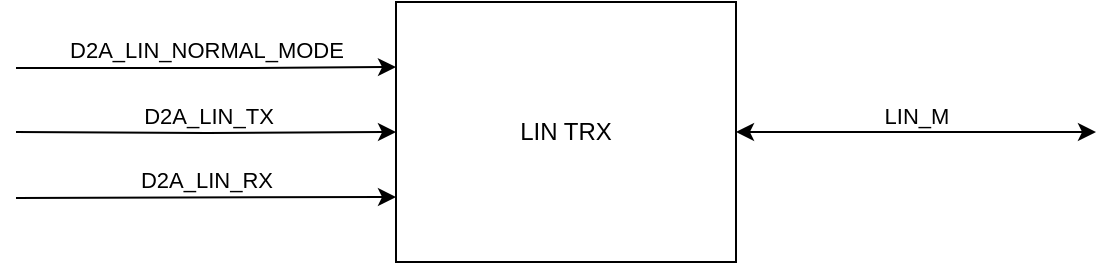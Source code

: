 <mxfile version="21.3.8" type="github">
  <diagram name="Page-1" id="Hd1NlsPU-bSHgdVdSUGW">
    <mxGraphModel dx="868" dy="513" grid="1" gridSize="10" guides="1" tooltips="1" connect="1" arrows="1" fold="1" page="1" pageScale="1" pageWidth="827" pageHeight="1169" math="0" shadow="0">
      <root>
        <mxCell id="0" />
        <mxCell id="1" parent="0" />
        <mxCell id="zletJsl4VbaATAOqVHQm-18" value="D2A_LIN_TX" style="edgeStyle=orthogonalEdgeStyle;rounded=0;orthogonalLoop=1;jettySize=auto;html=1;entryX=0;entryY=0.5;entryDx=0;entryDy=0;verticalAlign=bottom;" edge="1" parent="1" target="zletJsl4VbaATAOqVHQm-16">
          <mxGeometry relative="1" as="geometry">
            <mxPoint x="170" y="485" as="sourcePoint" />
          </mxGeometry>
        </mxCell>
        <mxCell id="zletJsl4VbaATAOqVHQm-16" value="LIN TRX" style="rounded=0;whiteSpace=wrap;html=1;" vertex="1" parent="1">
          <mxGeometry x="360" y="420" width="170" height="130" as="geometry" />
        </mxCell>
        <mxCell id="zletJsl4VbaATAOqVHQm-26" value="D2A_LIN_NORMAL_MODE" style="edgeStyle=orthogonalEdgeStyle;rounded=0;orthogonalLoop=1;jettySize=auto;html=1;entryX=0;entryY=0.25;entryDx=0;entryDy=0;verticalAlign=bottom;" edge="1" parent="1" target="zletJsl4VbaATAOqVHQm-16">
          <mxGeometry relative="1" as="geometry">
            <mxPoint x="348" y="449" as="targetPoint" />
            <mxPoint x="170" y="453" as="sourcePoint" />
            <Array as="points">
              <mxPoint x="281" y="453" />
            </Array>
          </mxGeometry>
        </mxCell>
        <mxCell id="zletJsl4VbaATAOqVHQm-27" value="D2A_LIN_RX" style="edgeStyle=orthogonalEdgeStyle;rounded=0;orthogonalLoop=1;jettySize=auto;html=1;entryX=0;entryY=0.75;entryDx=0;entryDy=0;verticalAlign=bottom;" edge="1" parent="1" target="zletJsl4VbaATAOqVHQm-16">
          <mxGeometry relative="1" as="geometry">
            <mxPoint x="342" y="508" as="targetPoint" />
            <mxPoint x="170" y="518" as="sourcePoint" />
            <Array as="points">
              <mxPoint x="170" y="518" />
              <mxPoint x="266" y="518" />
            </Array>
          </mxGeometry>
        </mxCell>
        <mxCell id="zletJsl4VbaATAOqVHQm-28" value="LIN_M" style="edgeStyle=orthogonalEdgeStyle;rounded=0;orthogonalLoop=1;jettySize=auto;html=1;verticalAlign=bottom;exitX=1;exitY=0.5;exitDx=0;exitDy=0;startArrow=classic;startFill=1;" edge="1" parent="1" source="zletJsl4VbaATAOqVHQm-16">
          <mxGeometry relative="1" as="geometry">
            <mxPoint x="710" y="485" as="targetPoint" />
            <mxPoint x="547" y="515" as="sourcePoint" />
          </mxGeometry>
        </mxCell>
      </root>
    </mxGraphModel>
  </diagram>
</mxfile>
